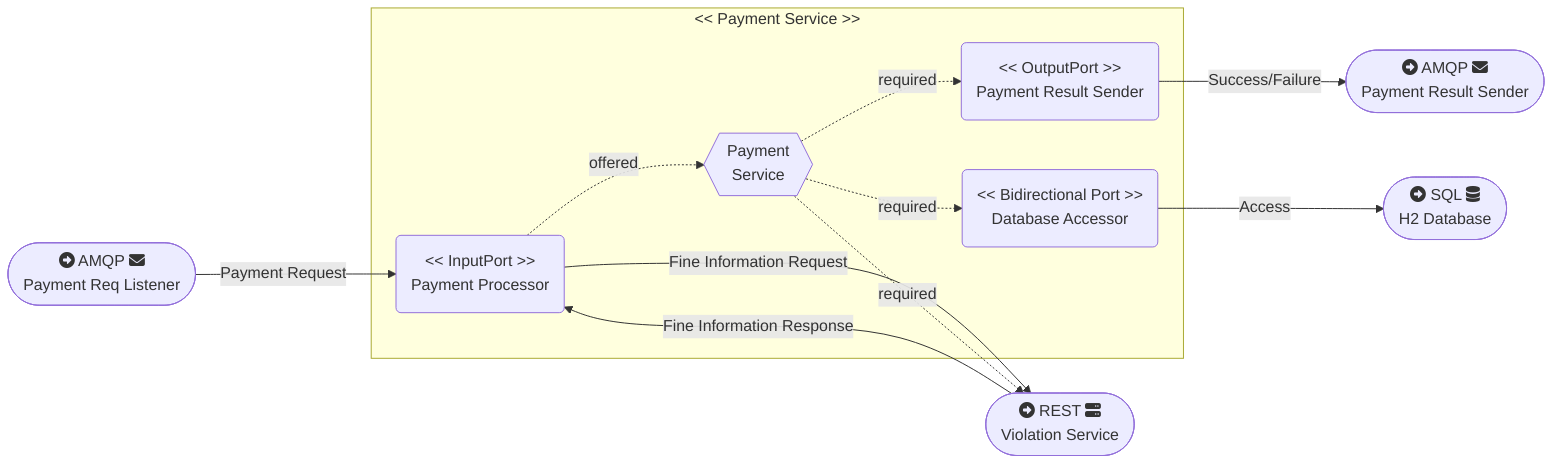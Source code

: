 flowchart LR

    AMQPPaymentReqListener([fa:fa-circle-right AMQP fa:fa-envelope<br> Payment Req Listener])
    AMQPPaymentResultSender([fa:fa-circle-right AMQP fa:fa-envelope<br> Payment Result Sender])
    H2Database([fa:fa-circle-right SQL fa:fa-database<br> H2 Database])
    ViolationService([fa:fa-circle-right REST fa:fa-server<br> Violation Service])

    subgraph "<< Payment Service >>"
        PaymentProcessor("<< InputPort >><br> Payment Processor")
        PaymentResultSender("<< OutputPort >><br> Payment Result Sender")
        PaymentDBAccessor("<< Bidirectional Port >><br> Database Accessor")
        PAYMENT_SERVICE{{"Payment <br> Service"}}
    end

    AMQPPaymentReqListener -- Payment Request --> PaymentProcessor
    PaymentProcessor -- Fine Information Request --> ViolationService
    ViolationService -- Fine Information Response --> PaymentProcessor
    PaymentDBAccessor -- Access --> H2Database
    PaymentResultSender -- Success/Failure --> AMQPPaymentResultSender

    PaymentProcessor -. offered .-> PAYMENT_SERVICE
    PAYMENT_SERVICE -. required .-> PaymentResultSender
    PAYMENT_SERVICE -. required .-> PaymentDBAccessor
    PAYMENT_SERVICE -. required .-> ViolationService